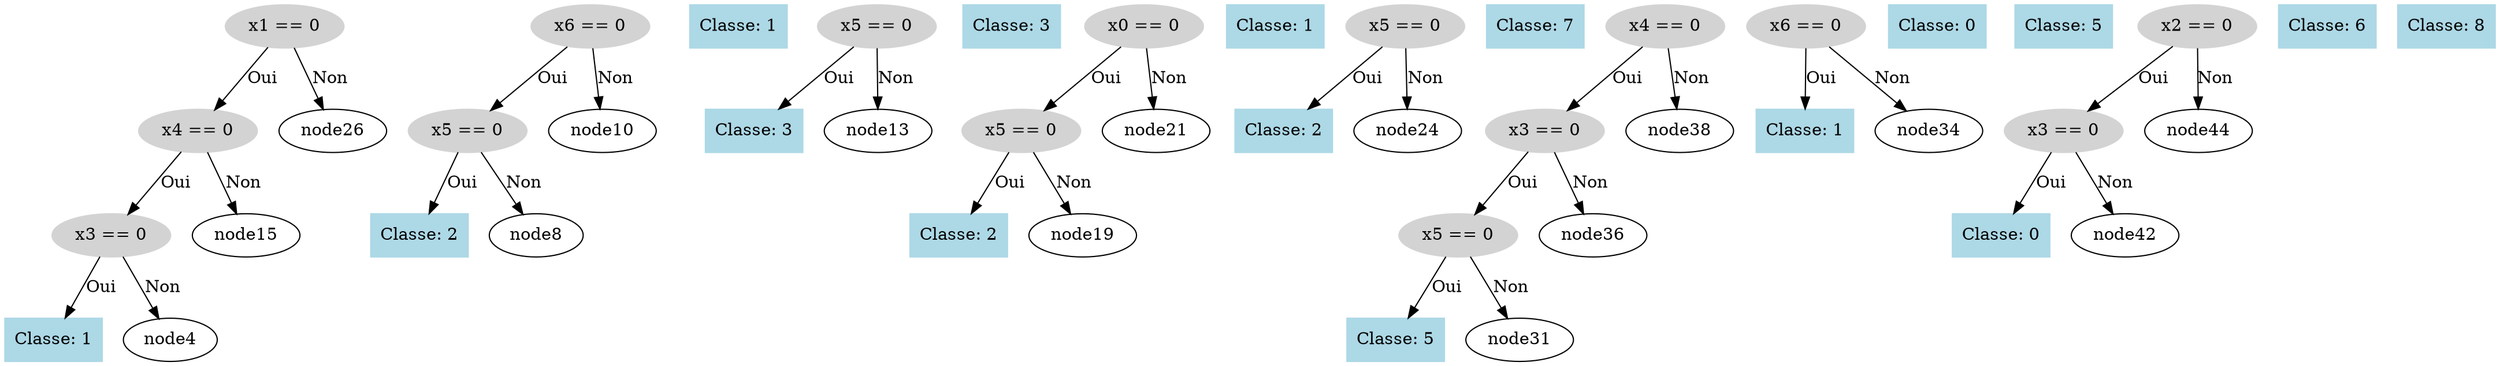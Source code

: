 digraph DecisionTree {
  node0 [label="x1 == 0", shape=ellipse, style=filled, color=lightgray];
  node0 -> node1 [label="Oui"];
  node1 [label="x4 == 0", shape=ellipse, style=filled, color=lightgray];
  node1 -> node2 [label="Oui"];
  node2 [label="x3 == 0", shape=ellipse, style=filled, color=lightgray];
  node2 -> node3 [label="Oui"];
  node3 [label="Classe: 1", shape=box, style=filled, color=lightblue];
  node2 -> node4 [label="Non"];
  node5 [label="x6 == 0", shape=ellipse, style=filled, color=lightgray];
  node5 -> node6 [label="Oui"];
  node6 [label="x5 == 0", shape=ellipse, style=filled, color=lightgray];
  node6 -> node7 [label="Oui"];
  node7 [label="Classe: 2", shape=box, style=filled, color=lightblue];
  node6 -> node8 [label="Non"];
  node9 [label="Classe: 1", shape=box, style=filled, color=lightblue];
  node5 -> node10 [label="Non"];
  node11 [label="x5 == 0", shape=ellipse, style=filled, color=lightgray];
  node11 -> node12 [label="Oui"];
  node12 [label="Classe: 3", shape=box, style=filled, color=lightblue];
  node11 -> node13 [label="Non"];
  node14 [label="Classe: 3", shape=box, style=filled, color=lightblue];
  node1 -> node15 [label="Non"];
  node16 [label="x0 == 0", shape=ellipse, style=filled, color=lightgray];
  node16 -> node17 [label="Oui"];
  node17 [label="x5 == 0", shape=ellipse, style=filled, color=lightgray];
  node17 -> node18 [label="Oui"];
  node18 [label="Classe: 2", shape=box, style=filled, color=lightblue];
  node17 -> node19 [label="Non"];
  node20 [label="Classe: 1", shape=box, style=filled, color=lightblue];
  node16 -> node21 [label="Non"];
  node22 [label="x5 == 0", shape=ellipse, style=filled, color=lightgray];
  node22 -> node23 [label="Oui"];
  node23 [label="Classe: 2", shape=box, style=filled, color=lightblue];
  node22 -> node24 [label="Non"];
  node25 [label="Classe: 7", shape=box, style=filled, color=lightblue];
  node0 -> node26 [label="Non"];
  node27 [label="x4 == 0", shape=ellipse, style=filled, color=lightgray];
  node27 -> node28 [label="Oui"];
  node28 [label="x3 == 0", shape=ellipse, style=filled, color=lightgray];
  node28 -> node29 [label="Oui"];
  node29 [label="x5 == 0", shape=ellipse, style=filled, color=lightgray];
  node29 -> node30 [label="Oui"];
  node30 [label="Classe: 5", shape=box, style=filled, color=lightblue];
  node29 -> node31 [label="Non"];
  node32 [label="x6 == 0", shape=ellipse, style=filled, color=lightgray];
  node32 -> node33 [label="Oui"];
  node33 [label="Classe: 1", shape=box, style=filled, color=lightblue];
  node32 -> node34 [label="Non"];
  node35 [label="Classe: 0", shape=box, style=filled, color=lightblue];
  node28 -> node36 [label="Non"];
  node37 [label="Classe: 5", shape=box, style=filled, color=lightblue];
  node27 -> node38 [label="Non"];
  node39 [label="x2 == 0", shape=ellipse, style=filled, color=lightgray];
  node39 -> node40 [label="Oui"];
  node40 [label="x3 == 0", shape=ellipse, style=filled, color=lightgray];
  node40 -> node41 [label="Oui"];
  node41 [label="Classe: 0", shape=box, style=filled, color=lightblue];
  node40 -> node42 [label="Non"];
  node43 [label="Classe: 6", shape=box, style=filled, color=lightblue];
  node39 -> node44 [label="Non"];
  node45 [label="Classe: 8", shape=box, style=filled, color=lightblue];
}
